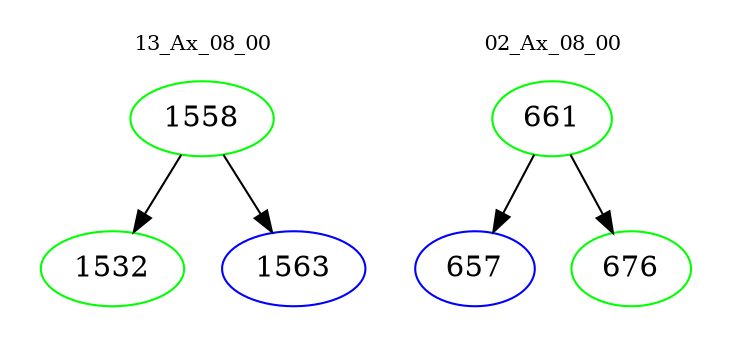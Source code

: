 digraph{
subgraph cluster_0 {
color = white
label = "13_Ax_08_00";
fontsize=10;
T0_1558 [label="1558", color="green"]
T0_1558 -> T0_1532 [color="black"]
T0_1532 [label="1532", color="green"]
T0_1558 -> T0_1563 [color="black"]
T0_1563 [label="1563", color="blue"]
}
subgraph cluster_1 {
color = white
label = "02_Ax_08_00";
fontsize=10;
T1_661 [label="661", color="green"]
T1_661 -> T1_657 [color="black"]
T1_657 [label="657", color="blue"]
T1_661 -> T1_676 [color="black"]
T1_676 [label="676", color="green"]
}
}
